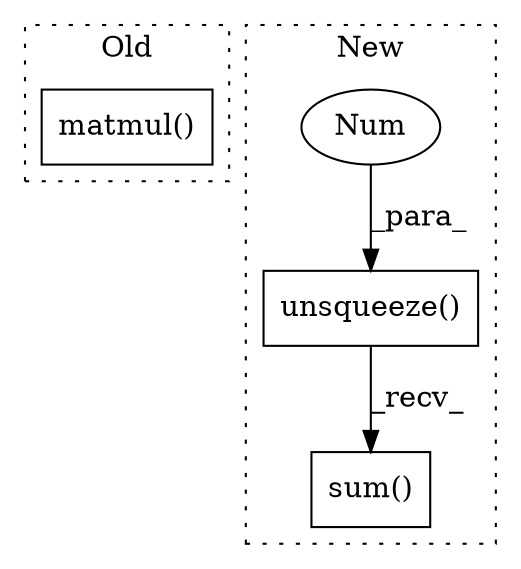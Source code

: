 digraph G {
subgraph cluster0 {
1 [label="matmul()" a="75" s="1284,1308" l="13,1" shape="box"];
label = "Old";
style="dotted";
}
subgraph cluster1 {
2 [label="sum()" a="75" s="1431,1461" l="29,1" shape="box"];
3 [label="unsqueeze()" a="75" s="1432,1447" l="13,1" shape="box"];
4 [label="Num" a="76" s="1445" l="2" shape="ellipse"];
label = "New";
style="dotted";
}
3 -> 2 [label="_recv_"];
4 -> 3 [label="_para_"];
}